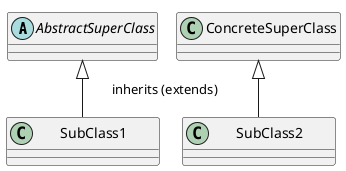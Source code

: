 @startuml
!pragma layout smetana
'https://plantuml.com/class-diagram

scale 1.0

abstract class AbstractSuperClass {}
class ConcreteSuperClass {}
class "       SubClass1        " as SubClass1
class "       SubClass2        " as SubClass2

AbstractSuperClass <|-- SubClass1    : \tinherits (extends)

ConcreteSuperClass <|-- SubClass2

@enduml